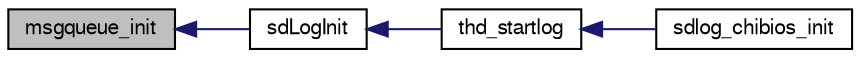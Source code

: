 digraph "msgqueue_init"
{
  edge [fontname="FreeSans",fontsize="10",labelfontname="FreeSans",labelfontsize="10"];
  node [fontname="FreeSans",fontsize="10",shape=record];
  rankdir="LR";
  Node1 [label="msgqueue_init",height=0.2,width=0.4,color="black", fillcolor="grey75", style="filled", fontcolor="black"];
  Node1 -> Node2 [dir="back",color="midnightblue",fontsize="10",style="solid",fontname="FreeSans"];
  Node2 [label="sdLogInit",height=0.2,width=0.4,color="black", fillcolor="white", style="filled",URL="$sdLog_8h.html#a598888320386c21f975d32d68f29bcf3",tooltip="initialise sdLog "];
  Node2 -> Node3 [dir="back",color="midnightblue",fontsize="10",style="solid",fontname="FreeSans"];
  Node3 [label="thd_startlog",height=0.2,width=0.4,color="black", fillcolor="white", style="filled",URL="$sdlog__chibios_8c.html#a7cf4c749454b496e749b47e614750109"];
  Node3 -> Node4 [dir="back",color="midnightblue",fontsize="10",style="solid",fontname="FreeSans"];
  Node4 [label="sdlog_chibios_init",height=0.2,width=0.4,color="black", fillcolor="white", style="filled",URL="$sdlog__chibios_8h.html#aeeba7682db35a9becddc07935f5d256a"];
}
